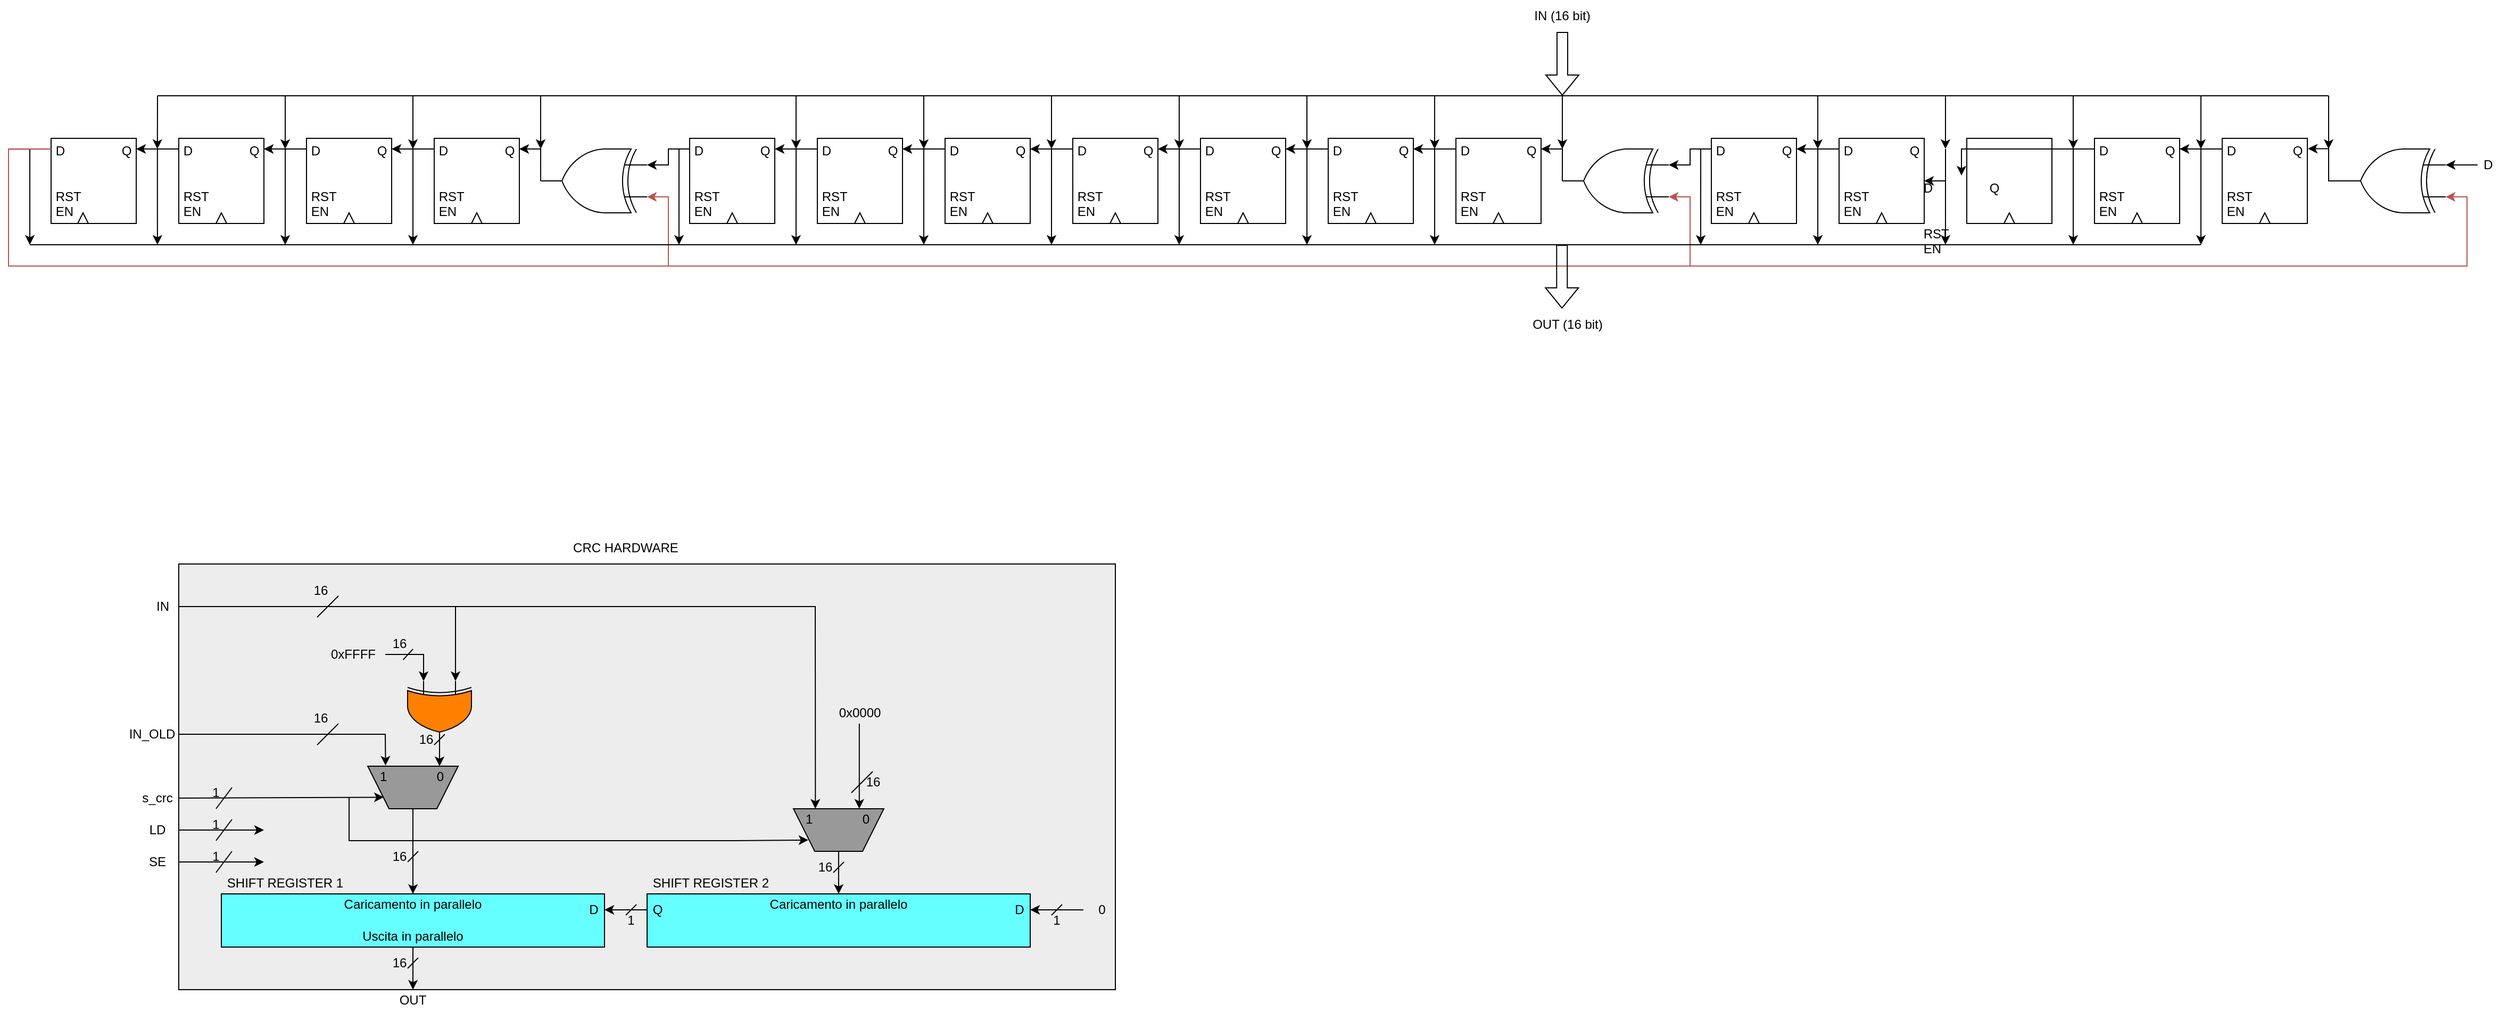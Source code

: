 <mxfile version="22.1.18" type="github">
  <diagram name="Pagina-1" id="3642XeYQPE518fvEVERg">
    <mxGraphModel dx="622" dy="255" grid="1" gridSize="10" guides="1" tooltips="1" connect="1" arrows="1" fold="1" page="1" pageScale="1" pageWidth="827" pageHeight="1169" math="0" shadow="0">
      <root>
        <mxCell id="0" />
        <mxCell id="1" parent="0" />
        <mxCell id="mOUccgXvUwW-KRKirITc-31" value="" style="rounded=0;whiteSpace=wrap;html=1;fillColor=#EDEDED;" parent="1" vertex="1">
          <mxGeometry x="279.96" y="680" width="880.04" height="400" as="geometry" />
        </mxCell>
        <mxCell id="zlbVjFFj2Frfapy9As1l-1" value="" style="rounded=0;whiteSpace=wrap;html=1;" parent="1" vertex="1">
          <mxGeometry x="159.98" y="280" width="80.02" height="80" as="geometry" />
        </mxCell>
        <mxCell id="zlbVjFFj2Frfapy9As1l-2" value="" style="triangle;whiteSpace=wrap;html=1;rotation=-90;" parent="1" vertex="1">
          <mxGeometry x="184.99" y="350" width="10" height="10" as="geometry" />
        </mxCell>
        <mxCell id="zlbVjFFj2Frfapy9As1l-99" style="edgeStyle=orthogonalEdgeStyle;rounded=0;orthogonalLoop=1;jettySize=auto;html=1;" parent="1" edge="1">
          <mxGeometry relative="1" as="geometry">
            <mxPoint x="139.98" y="380" as="targetPoint" />
            <Array as="points">
              <mxPoint x="139.98" y="290" />
              <mxPoint x="139.98" y="380" />
            </Array>
            <mxPoint x="159.98" y="290" as="sourcePoint" />
          </mxGeometry>
        </mxCell>
        <mxCell id="zlbVjFFj2Frfapy9As1l-4" value="" style="rounded=0;whiteSpace=wrap;html=1;" parent="1" vertex="1">
          <mxGeometry x="279.98" y="280" width="80" height="80" as="geometry" />
        </mxCell>
        <mxCell id="zlbVjFFj2Frfapy9As1l-5" value="" style="triangle;whiteSpace=wrap;html=1;rotation=-90;" parent="1" vertex="1">
          <mxGeometry x="314.98" y="350" width="10" height="10" as="geometry" />
        </mxCell>
        <mxCell id="zlbVjFFj2Frfapy9As1l-6" value="D&amp;nbsp; &amp;nbsp; &amp;nbsp; &amp;nbsp; &amp;nbsp; &amp;nbsp; &amp;nbsp; &amp;nbsp; Q&lt;br&gt;&lt;br&gt;&lt;br&gt;&lt;div style=&quot;text-align: justify;&quot;&gt;&lt;span style=&quot;background-color: initial;&quot;&gt;RST&lt;/span&gt;&lt;/div&gt;&lt;div style=&quot;text-align: justify;&quot;&gt;&lt;span style=&quot;background-color: initial;&quot;&gt;EN&lt;/span&gt;&lt;/div&gt;" style="text;html=1;strokeColor=none;fillColor=none;align=center;verticalAlign=middle;whiteSpace=wrap;rounded=0;" parent="1" vertex="1">
          <mxGeometry x="279.98" y="280" width="80" height="80" as="geometry" />
        </mxCell>
        <mxCell id="zlbVjFFj2Frfapy9As1l-7" value="" style="rounded=0;whiteSpace=wrap;html=1;" parent="1" vertex="1">
          <mxGeometry x="399.98" y="280" width="80" height="80" as="geometry" />
        </mxCell>
        <mxCell id="zlbVjFFj2Frfapy9As1l-8" value="" style="triangle;whiteSpace=wrap;html=1;rotation=-90;" parent="1" vertex="1">
          <mxGeometry x="434.98" y="350" width="10" height="10" as="geometry" />
        </mxCell>
        <mxCell id="zlbVjFFj2Frfapy9As1l-57" value="" style="edgeStyle=orthogonalEdgeStyle;rounded=0;orthogonalLoop=1;jettySize=auto;html=1;" parent="1" source="zlbVjFFj2Frfapy9As1l-9" target="zlbVjFFj2Frfapy9As1l-6" edge="1">
          <mxGeometry relative="1" as="geometry">
            <Array as="points">
              <mxPoint x="379.98" y="290" />
              <mxPoint x="379.98" y="290" />
            </Array>
          </mxGeometry>
        </mxCell>
        <mxCell id="zlbVjFFj2Frfapy9As1l-97" style="edgeStyle=orthogonalEdgeStyle;rounded=0;orthogonalLoop=1;jettySize=auto;html=1;" parent="1" source="zlbVjFFj2Frfapy9As1l-9" edge="1">
          <mxGeometry relative="1" as="geometry">
            <mxPoint x="379.98" y="380" as="targetPoint" />
            <Array as="points">
              <mxPoint x="379.98" y="290" />
            </Array>
          </mxGeometry>
        </mxCell>
        <mxCell id="zlbVjFFj2Frfapy9As1l-9" value="D&amp;nbsp; &amp;nbsp; &amp;nbsp; &amp;nbsp; &amp;nbsp; &amp;nbsp; &amp;nbsp; &amp;nbsp; Q&lt;br&gt;&lt;br&gt;&lt;br&gt;&lt;div style=&quot;text-align: justify;&quot;&gt;&lt;span style=&quot;background-color: initial;&quot;&gt;RST&lt;/span&gt;&lt;/div&gt;&lt;div style=&quot;text-align: justify;&quot;&gt;&lt;span style=&quot;background-color: initial;&quot;&gt;EN&lt;/span&gt;&lt;/div&gt;" style="text;html=1;strokeColor=none;fillColor=none;align=center;verticalAlign=middle;whiteSpace=wrap;rounded=0;" parent="1" vertex="1">
          <mxGeometry x="399.98" y="280" width="80" height="80" as="geometry" />
        </mxCell>
        <mxCell id="zlbVjFFj2Frfapy9As1l-10" value="" style="rounded=0;whiteSpace=wrap;html=1;" parent="1" vertex="1">
          <mxGeometry x="519.98" y="280" width="80" height="80" as="geometry" />
        </mxCell>
        <mxCell id="zlbVjFFj2Frfapy9As1l-11" value="" style="triangle;whiteSpace=wrap;html=1;rotation=-90;" parent="1" vertex="1">
          <mxGeometry x="554.98" y="350" width="10" height="10" as="geometry" />
        </mxCell>
        <mxCell id="zlbVjFFj2Frfapy9As1l-58" value="" style="edgeStyle=orthogonalEdgeStyle;rounded=0;orthogonalLoop=1;jettySize=auto;html=1;" parent="1" source="zlbVjFFj2Frfapy9As1l-12" target="zlbVjFFj2Frfapy9As1l-9" edge="1">
          <mxGeometry relative="1" as="geometry">
            <Array as="points">
              <mxPoint x="499.98" y="290" />
              <mxPoint x="499.98" y="290" />
            </Array>
          </mxGeometry>
        </mxCell>
        <mxCell id="zlbVjFFj2Frfapy9As1l-96" style="edgeStyle=orthogonalEdgeStyle;rounded=0;orthogonalLoop=1;jettySize=auto;html=1;" parent="1" source="zlbVjFFj2Frfapy9As1l-12" edge="1">
          <mxGeometry relative="1" as="geometry">
            <mxPoint x="499.98" y="380" as="targetPoint" />
            <Array as="points">
              <mxPoint x="499.98" y="290" />
              <mxPoint x="499.98" y="380" />
            </Array>
          </mxGeometry>
        </mxCell>
        <mxCell id="zlbVjFFj2Frfapy9As1l-12" value="D&amp;nbsp; &amp;nbsp; &amp;nbsp; &amp;nbsp; &amp;nbsp; &amp;nbsp; &amp;nbsp; &amp;nbsp; Q&lt;br&gt;&lt;br&gt;&lt;br&gt;&lt;div style=&quot;text-align: justify;&quot;&gt;&lt;span style=&quot;background-color: initial;&quot;&gt;RST&lt;/span&gt;&lt;/div&gt;&lt;div style=&quot;text-align: justify;&quot;&gt;&lt;span style=&quot;background-color: initial;&quot;&gt;EN&lt;/span&gt;&lt;/div&gt;" style="text;html=1;strokeColor=none;fillColor=none;align=center;verticalAlign=middle;whiteSpace=wrap;rounded=0;" parent="1" vertex="1">
          <mxGeometry x="519.98" y="280" width="80" height="80" as="geometry" />
        </mxCell>
        <mxCell id="zlbVjFFj2Frfapy9As1l-59" value="" style="edgeStyle=orthogonalEdgeStyle;rounded=0;orthogonalLoop=1;jettySize=auto;html=1;exitX=1;exitY=0.5;exitDx=0;exitDy=0;exitPerimeter=0;" parent="1" source="zlbVjFFj2Frfapy9As1l-13" target="zlbVjFFj2Frfapy9As1l-12" edge="1">
          <mxGeometry relative="1" as="geometry">
            <Array as="points">
              <mxPoint x="619.98" y="290" />
            </Array>
          </mxGeometry>
        </mxCell>
        <mxCell id="zlbVjFFj2Frfapy9As1l-13" value="" style="verticalLabelPosition=bottom;shadow=0;dashed=0;align=center;html=1;verticalAlign=top;shape=mxgraph.electrical.logic_gates.logic_gate;operation=xor;rotation=-180;" parent="1" vertex="1">
          <mxGeometry x="619.98" y="290" width="100" height="60" as="geometry" />
        </mxCell>
        <mxCell id="zlbVjFFj2Frfapy9As1l-14" value="" style="rounded=0;whiteSpace=wrap;html=1;" parent="1" vertex="1">
          <mxGeometry x="759.98" y="280" width="80" height="80" as="geometry" />
        </mxCell>
        <mxCell id="zlbVjFFj2Frfapy9As1l-15" value="" style="triangle;whiteSpace=wrap;html=1;rotation=-90;" parent="1" vertex="1">
          <mxGeometry x="794.98" y="350" width="10" height="10" as="geometry" />
        </mxCell>
        <mxCell id="zlbVjFFj2Frfapy9As1l-95" style="edgeStyle=orthogonalEdgeStyle;rounded=0;orthogonalLoop=1;jettySize=auto;html=1;" parent="1" source="zlbVjFFj2Frfapy9As1l-16" edge="1">
          <mxGeometry relative="1" as="geometry">
            <mxPoint x="749.98" y="380" as="targetPoint" />
            <Array as="points">
              <mxPoint x="749.98" y="290" />
            </Array>
          </mxGeometry>
        </mxCell>
        <mxCell id="zlbVjFFj2Frfapy9As1l-16" value="D&amp;nbsp; &amp;nbsp; &amp;nbsp; &amp;nbsp; &amp;nbsp; &amp;nbsp; &amp;nbsp; &amp;nbsp; Q&lt;br&gt;&lt;br&gt;&lt;br&gt;&lt;div style=&quot;text-align: justify;&quot;&gt;&lt;span style=&quot;background-color: initial;&quot;&gt;RST&lt;/span&gt;&lt;/div&gt;&lt;div style=&quot;text-align: justify;&quot;&gt;&lt;span style=&quot;background-color: initial;&quot;&gt;EN&lt;/span&gt;&lt;/div&gt;" style="text;html=1;strokeColor=none;fillColor=none;align=center;verticalAlign=middle;whiteSpace=wrap;rounded=0;" parent="1" vertex="1">
          <mxGeometry x="759.98" y="280" width="80" height="80" as="geometry" />
        </mxCell>
        <mxCell id="zlbVjFFj2Frfapy9As1l-17" value="" style="rounded=0;whiteSpace=wrap;html=1;" parent="1" vertex="1">
          <mxGeometry x="879.98" y="280" width="80" height="80" as="geometry" />
        </mxCell>
        <mxCell id="zlbVjFFj2Frfapy9As1l-18" value="" style="triangle;whiteSpace=wrap;html=1;rotation=-90;" parent="1" vertex="1">
          <mxGeometry x="914.98" y="350" width="10" height="10" as="geometry" />
        </mxCell>
        <mxCell id="zlbVjFFj2Frfapy9As1l-62" value="" style="edgeStyle=orthogonalEdgeStyle;rounded=0;orthogonalLoop=1;jettySize=auto;html=1;" parent="1" source="zlbVjFFj2Frfapy9As1l-19" target="zlbVjFFj2Frfapy9As1l-16" edge="1">
          <mxGeometry relative="1" as="geometry">
            <Array as="points">
              <mxPoint x="859.98" y="290" />
              <mxPoint x="859.98" y="290" />
            </Array>
          </mxGeometry>
        </mxCell>
        <mxCell id="zlbVjFFj2Frfapy9As1l-94" style="edgeStyle=orthogonalEdgeStyle;rounded=0;orthogonalLoop=1;jettySize=auto;html=1;" parent="1" source="zlbVjFFj2Frfapy9As1l-19" edge="1">
          <mxGeometry relative="1" as="geometry">
            <mxPoint x="859.98" y="380" as="targetPoint" />
            <Array as="points">
              <mxPoint x="859.98" y="290" />
            </Array>
          </mxGeometry>
        </mxCell>
        <mxCell id="zlbVjFFj2Frfapy9As1l-19" value="D&amp;nbsp; &amp;nbsp; &amp;nbsp; &amp;nbsp; &amp;nbsp; &amp;nbsp; &amp;nbsp; &amp;nbsp; Q&lt;br&gt;&lt;br&gt;&lt;br&gt;&lt;div style=&quot;text-align: justify;&quot;&gt;&lt;span style=&quot;background-color: initial;&quot;&gt;RST&lt;/span&gt;&lt;/div&gt;&lt;div style=&quot;text-align: justify;&quot;&gt;&lt;span style=&quot;background-color: initial;&quot;&gt;EN&lt;/span&gt;&lt;/div&gt;" style="text;html=1;strokeColor=none;fillColor=none;align=center;verticalAlign=middle;whiteSpace=wrap;rounded=0;" parent="1" vertex="1">
          <mxGeometry x="879.98" y="280" width="80" height="80" as="geometry" />
        </mxCell>
        <mxCell id="zlbVjFFj2Frfapy9As1l-20" value="" style="rounded=0;whiteSpace=wrap;html=1;" parent="1" vertex="1">
          <mxGeometry x="999.98" y="280" width="80" height="80" as="geometry" />
        </mxCell>
        <mxCell id="zlbVjFFj2Frfapy9As1l-21" value="" style="triangle;whiteSpace=wrap;html=1;rotation=-90;" parent="1" vertex="1">
          <mxGeometry x="1034.98" y="350" width="10" height="10" as="geometry" />
        </mxCell>
        <mxCell id="zlbVjFFj2Frfapy9As1l-63" value="" style="edgeStyle=orthogonalEdgeStyle;rounded=0;orthogonalLoop=1;jettySize=auto;html=1;" parent="1" source="zlbVjFFj2Frfapy9As1l-22" target="zlbVjFFj2Frfapy9As1l-19" edge="1">
          <mxGeometry relative="1" as="geometry">
            <Array as="points">
              <mxPoint x="979.98" y="290" />
              <mxPoint x="979.98" y="290" />
            </Array>
          </mxGeometry>
        </mxCell>
        <mxCell id="zlbVjFFj2Frfapy9As1l-93" style="edgeStyle=orthogonalEdgeStyle;rounded=0;orthogonalLoop=1;jettySize=auto;html=1;" parent="1" source="zlbVjFFj2Frfapy9As1l-22" edge="1">
          <mxGeometry relative="1" as="geometry">
            <mxPoint x="979.98" y="380" as="targetPoint" />
            <Array as="points">
              <mxPoint x="979.98" y="290" />
            </Array>
          </mxGeometry>
        </mxCell>
        <mxCell id="zlbVjFFj2Frfapy9As1l-22" value="D&amp;nbsp; &amp;nbsp; &amp;nbsp; &amp;nbsp; &amp;nbsp; &amp;nbsp; &amp;nbsp; &amp;nbsp; Q&lt;br&gt;&lt;br&gt;&lt;br&gt;&lt;div style=&quot;text-align: justify;&quot;&gt;&lt;span style=&quot;background-color: initial;&quot;&gt;RST&lt;/span&gt;&lt;/div&gt;&lt;div style=&quot;text-align: justify;&quot;&gt;&lt;span style=&quot;background-color: initial;&quot;&gt;EN&lt;/span&gt;&lt;/div&gt;" style="text;html=1;strokeColor=none;fillColor=none;align=center;verticalAlign=middle;whiteSpace=wrap;rounded=0;" parent="1" vertex="1">
          <mxGeometry x="999.98" y="280" width="80" height="80" as="geometry" />
        </mxCell>
        <mxCell id="zlbVjFFj2Frfapy9As1l-23" value="" style="rounded=0;whiteSpace=wrap;html=1;" parent="1" vertex="1">
          <mxGeometry x="1119.98" y="280" width="80" height="80" as="geometry" />
        </mxCell>
        <mxCell id="zlbVjFFj2Frfapy9As1l-24" value="" style="triangle;whiteSpace=wrap;html=1;rotation=-90;" parent="1" vertex="1">
          <mxGeometry x="1154.98" y="350" width="10" height="10" as="geometry" />
        </mxCell>
        <mxCell id="zlbVjFFj2Frfapy9As1l-64" value="" style="edgeStyle=orthogonalEdgeStyle;rounded=0;orthogonalLoop=1;jettySize=auto;html=1;" parent="1" source="zlbVjFFj2Frfapy9As1l-25" target="zlbVjFFj2Frfapy9As1l-22" edge="1">
          <mxGeometry relative="1" as="geometry">
            <Array as="points">
              <mxPoint x="1099.98" y="290" />
              <mxPoint x="1099.98" y="290" />
            </Array>
          </mxGeometry>
        </mxCell>
        <mxCell id="zlbVjFFj2Frfapy9As1l-92" style="edgeStyle=orthogonalEdgeStyle;rounded=0;orthogonalLoop=1;jettySize=auto;html=1;" parent="1" source="zlbVjFFj2Frfapy9As1l-25" edge="1">
          <mxGeometry relative="1" as="geometry">
            <mxPoint x="1099.98" y="380" as="targetPoint" />
            <Array as="points">
              <mxPoint x="1099.98" y="290" />
            </Array>
          </mxGeometry>
        </mxCell>
        <mxCell id="zlbVjFFj2Frfapy9As1l-25" value="D&amp;nbsp; &amp;nbsp; &amp;nbsp; &amp;nbsp; &amp;nbsp; &amp;nbsp; &amp;nbsp; &amp;nbsp; Q&lt;br&gt;&lt;br&gt;&lt;br&gt;&lt;div style=&quot;text-align: justify;&quot;&gt;&lt;span style=&quot;background-color: initial;&quot;&gt;RST&lt;/span&gt;&lt;/div&gt;&lt;div style=&quot;text-align: justify;&quot;&gt;&lt;span style=&quot;background-color: initial;&quot;&gt;EN&lt;/span&gt;&lt;/div&gt;" style="text;html=1;strokeColor=none;fillColor=none;align=center;verticalAlign=middle;whiteSpace=wrap;rounded=0;" parent="1" vertex="1">
          <mxGeometry x="1119.98" y="280" width="80" height="80" as="geometry" />
        </mxCell>
        <mxCell id="zlbVjFFj2Frfapy9As1l-26" value="" style="rounded=0;whiteSpace=wrap;html=1;" parent="1" vertex="1">
          <mxGeometry x="1239.98" y="280" width="80" height="80" as="geometry" />
        </mxCell>
        <mxCell id="zlbVjFFj2Frfapy9As1l-27" value="" style="triangle;whiteSpace=wrap;html=1;rotation=-90;" parent="1" vertex="1">
          <mxGeometry x="1274.98" y="350" width="10" height="10" as="geometry" />
        </mxCell>
        <mxCell id="zlbVjFFj2Frfapy9As1l-65" value="" style="edgeStyle=orthogonalEdgeStyle;rounded=0;orthogonalLoop=1;jettySize=auto;html=1;" parent="1" source="zlbVjFFj2Frfapy9As1l-28" target="zlbVjFFj2Frfapy9As1l-25" edge="1">
          <mxGeometry relative="1" as="geometry">
            <Array as="points">
              <mxPoint x="1219.98" y="290" />
              <mxPoint x="1219.98" y="290" />
            </Array>
          </mxGeometry>
        </mxCell>
        <mxCell id="zlbVjFFj2Frfapy9As1l-91" style="edgeStyle=orthogonalEdgeStyle;rounded=0;orthogonalLoop=1;jettySize=auto;html=1;" parent="1" source="zlbVjFFj2Frfapy9As1l-28" edge="1">
          <mxGeometry relative="1" as="geometry">
            <mxPoint x="1219.98" y="380" as="targetPoint" />
            <Array as="points">
              <mxPoint x="1219.98" y="290" />
            </Array>
          </mxGeometry>
        </mxCell>
        <mxCell id="zlbVjFFj2Frfapy9As1l-28" value="D&amp;nbsp; &amp;nbsp; &amp;nbsp; &amp;nbsp; &amp;nbsp; &amp;nbsp; &amp;nbsp; &amp;nbsp; Q&lt;br&gt;&lt;br&gt;&lt;br&gt;&lt;div style=&quot;text-align: justify;&quot;&gt;&lt;span style=&quot;background-color: initial;&quot;&gt;RST&lt;/span&gt;&lt;/div&gt;&lt;div style=&quot;text-align: justify;&quot;&gt;&lt;span style=&quot;background-color: initial;&quot;&gt;EN&lt;/span&gt;&lt;/div&gt;" style="text;html=1;strokeColor=none;fillColor=none;align=center;verticalAlign=middle;whiteSpace=wrap;rounded=0;" parent="1" vertex="1">
          <mxGeometry x="1239.98" y="280" width="80" height="80" as="geometry" />
        </mxCell>
        <mxCell id="zlbVjFFj2Frfapy9As1l-29" value="" style="rounded=0;whiteSpace=wrap;html=1;" parent="1" vertex="1">
          <mxGeometry x="1359.98" y="280" width="80" height="80" as="geometry" />
        </mxCell>
        <mxCell id="zlbVjFFj2Frfapy9As1l-30" value="" style="triangle;whiteSpace=wrap;html=1;rotation=-90;" parent="1" vertex="1">
          <mxGeometry x="1394.98" y="350" width="10" height="10" as="geometry" />
        </mxCell>
        <mxCell id="zlbVjFFj2Frfapy9As1l-66" value="" style="edgeStyle=orthogonalEdgeStyle;rounded=0;orthogonalLoop=1;jettySize=auto;html=1;" parent="1" source="zlbVjFFj2Frfapy9As1l-31" target="zlbVjFFj2Frfapy9As1l-28" edge="1">
          <mxGeometry relative="1" as="geometry">
            <Array as="points">
              <mxPoint x="1339.98" y="290" />
              <mxPoint x="1339.98" y="290" />
            </Array>
          </mxGeometry>
        </mxCell>
        <mxCell id="zlbVjFFj2Frfapy9As1l-90" style="edgeStyle=orthogonalEdgeStyle;rounded=0;orthogonalLoop=1;jettySize=auto;html=1;" parent="1" source="zlbVjFFj2Frfapy9As1l-31" edge="1">
          <mxGeometry relative="1" as="geometry">
            <mxPoint x="1339.98" y="380" as="targetPoint" />
            <Array as="points">
              <mxPoint x="1339.98" y="290" />
              <mxPoint x="1339.98" y="380" />
            </Array>
          </mxGeometry>
        </mxCell>
        <mxCell id="zlbVjFFj2Frfapy9As1l-31" value="D&amp;nbsp; &amp;nbsp; &amp;nbsp; &amp;nbsp; &amp;nbsp; &amp;nbsp; &amp;nbsp; &amp;nbsp; Q&lt;br&gt;&lt;br&gt;&lt;br&gt;&lt;div style=&quot;text-align: justify;&quot;&gt;&lt;span style=&quot;background-color: initial;&quot;&gt;RST&lt;/span&gt;&lt;/div&gt;&lt;div style=&quot;text-align: justify;&quot;&gt;&lt;span style=&quot;background-color: initial;&quot;&gt;EN&lt;/span&gt;&lt;/div&gt;" style="text;html=1;strokeColor=none;fillColor=none;align=center;verticalAlign=middle;whiteSpace=wrap;rounded=0;" parent="1" vertex="1">
          <mxGeometry x="1359.98" y="280" width="80" height="80" as="geometry" />
        </mxCell>
        <mxCell id="zlbVjFFj2Frfapy9As1l-32" value="" style="rounded=0;whiteSpace=wrap;html=1;" parent="1" vertex="1">
          <mxGeometry x="1479.98" y="280" width="80" height="80" as="geometry" />
        </mxCell>
        <mxCell id="zlbVjFFj2Frfapy9As1l-33" value="" style="triangle;whiteSpace=wrap;html=1;rotation=-90;" parent="1" vertex="1">
          <mxGeometry x="1514.98" y="350" width="10" height="10" as="geometry" />
        </mxCell>
        <mxCell id="zlbVjFFj2Frfapy9As1l-68" value="" style="edgeStyle=orthogonalEdgeStyle;rounded=0;orthogonalLoop=1;jettySize=auto;html=1;" parent="1" source="zlbVjFFj2Frfapy9As1l-34" target="zlbVjFFj2Frfapy9As1l-31" edge="1">
          <mxGeometry relative="1" as="geometry">
            <Array as="points">
              <mxPoint x="1459.98" y="290" />
              <mxPoint x="1459.98" y="290" />
            </Array>
          </mxGeometry>
        </mxCell>
        <mxCell id="zlbVjFFj2Frfapy9As1l-89" style="edgeStyle=orthogonalEdgeStyle;rounded=0;orthogonalLoop=1;jettySize=auto;html=1;" parent="1" source="zlbVjFFj2Frfapy9As1l-34" edge="1">
          <mxGeometry relative="1" as="geometry">
            <mxPoint x="1459.98" y="380" as="targetPoint" />
            <Array as="points">
              <mxPoint x="1459.98" y="290" />
              <mxPoint x="1459.98" y="380" />
            </Array>
          </mxGeometry>
        </mxCell>
        <mxCell id="zlbVjFFj2Frfapy9As1l-34" value="D&amp;nbsp; &amp;nbsp; &amp;nbsp; &amp;nbsp; &amp;nbsp; &amp;nbsp; &amp;nbsp; &amp;nbsp; Q&lt;br&gt;&lt;br&gt;&lt;br&gt;&lt;div style=&quot;text-align: justify;&quot;&gt;&lt;span style=&quot;background-color: initial;&quot;&gt;RST&lt;/span&gt;&lt;/div&gt;&lt;div style=&quot;text-align: justify;&quot;&gt;&lt;span style=&quot;background-color: initial;&quot;&gt;EN&lt;/span&gt;&lt;/div&gt;" style="text;html=1;strokeColor=none;fillColor=none;align=center;verticalAlign=middle;whiteSpace=wrap;rounded=0;" parent="1" vertex="1">
          <mxGeometry x="1479.98" y="280" width="80" height="80" as="geometry" />
        </mxCell>
        <mxCell id="zlbVjFFj2Frfapy9As1l-69" value="" style="edgeStyle=orthogonalEdgeStyle;rounded=0;orthogonalLoop=1;jettySize=auto;html=1;exitX=1;exitY=0.5;exitDx=0;exitDy=0;exitPerimeter=0;" parent="1" source="zlbVjFFj2Frfapy9As1l-38" target="zlbVjFFj2Frfapy9As1l-34" edge="1">
          <mxGeometry relative="1" as="geometry">
            <Array as="points">
              <mxPoint x="1579.98" y="290" />
            </Array>
          </mxGeometry>
        </mxCell>
        <mxCell id="zlbVjFFj2Frfapy9As1l-38" value="" style="verticalLabelPosition=bottom;shadow=0;dashed=0;align=center;html=1;verticalAlign=top;shape=mxgraph.electrical.logic_gates.logic_gate;operation=xor;rotation=-180;" parent="1" vertex="1">
          <mxGeometry x="1579.98" y="290" width="100" height="60" as="geometry" />
        </mxCell>
        <mxCell id="zlbVjFFj2Frfapy9As1l-39" value="" style="rounded=0;whiteSpace=wrap;html=1;" parent="1" vertex="1">
          <mxGeometry x="1719.98" y="280" width="80" height="80" as="geometry" />
        </mxCell>
        <mxCell id="zlbVjFFj2Frfapy9As1l-40" value="" style="triangle;whiteSpace=wrap;html=1;rotation=-90;" parent="1" vertex="1">
          <mxGeometry x="1754.98" y="350" width="10" height="10" as="geometry" />
        </mxCell>
        <mxCell id="zlbVjFFj2Frfapy9As1l-70" value="" style="edgeStyle=orthogonalEdgeStyle;rounded=0;orthogonalLoop=1;jettySize=auto;html=1;entryX=0;entryY=0.75;entryDx=0;entryDy=0;entryPerimeter=0;" parent="1" source="zlbVjFFj2Frfapy9As1l-41" target="zlbVjFFj2Frfapy9As1l-38" edge="1">
          <mxGeometry relative="1" as="geometry">
            <Array as="points">
              <mxPoint x="1699.98" y="290" />
              <mxPoint x="1699.98" y="305" />
            </Array>
          </mxGeometry>
        </mxCell>
        <mxCell id="zlbVjFFj2Frfapy9As1l-88" style="edgeStyle=orthogonalEdgeStyle;rounded=0;orthogonalLoop=1;jettySize=auto;html=1;" parent="1" source="zlbVjFFj2Frfapy9As1l-41" edge="1">
          <mxGeometry relative="1" as="geometry">
            <mxPoint x="1709.98" y="380" as="targetPoint" />
            <Array as="points">
              <mxPoint x="1709.98" y="290" />
            </Array>
          </mxGeometry>
        </mxCell>
        <mxCell id="zlbVjFFj2Frfapy9As1l-41" value="D&amp;nbsp; &amp;nbsp; &amp;nbsp; &amp;nbsp; &amp;nbsp; &amp;nbsp; &amp;nbsp; &amp;nbsp; Q&lt;br&gt;&lt;br&gt;&lt;br&gt;&lt;div style=&quot;text-align: justify;&quot;&gt;&lt;span style=&quot;background-color: initial;&quot;&gt;RST&lt;/span&gt;&lt;/div&gt;&lt;div style=&quot;text-align: justify;&quot;&gt;&lt;span style=&quot;background-color: initial;&quot;&gt;EN&lt;/span&gt;&lt;/div&gt;" style="text;html=1;strokeColor=none;fillColor=none;align=center;verticalAlign=middle;whiteSpace=wrap;rounded=0;" parent="1" vertex="1">
          <mxGeometry x="1719.98" y="280" width="80" height="80" as="geometry" />
        </mxCell>
        <mxCell id="zlbVjFFj2Frfapy9As1l-42" value="" style="rounded=0;whiteSpace=wrap;html=1;" parent="1" vertex="1">
          <mxGeometry x="1839.98" y="280" width="80" height="80" as="geometry" />
        </mxCell>
        <mxCell id="zlbVjFFj2Frfapy9As1l-43" value="" style="triangle;whiteSpace=wrap;html=1;rotation=-90;" parent="1" vertex="1">
          <mxGeometry x="1874.98" y="350" width="10" height="10" as="geometry" />
        </mxCell>
        <mxCell id="zlbVjFFj2Frfapy9As1l-71" value="" style="edgeStyle=orthogonalEdgeStyle;rounded=0;orthogonalLoop=1;jettySize=auto;html=1;" parent="1" source="zlbVjFFj2Frfapy9As1l-44" target="zlbVjFFj2Frfapy9As1l-41" edge="1">
          <mxGeometry relative="1" as="geometry">
            <Array as="points">
              <mxPoint x="1819.98" y="290" />
              <mxPoint x="1819.98" y="290" />
            </Array>
          </mxGeometry>
        </mxCell>
        <mxCell id="zlbVjFFj2Frfapy9As1l-87" style="edgeStyle=orthogonalEdgeStyle;rounded=0;orthogonalLoop=1;jettySize=auto;html=1;" parent="1" source="zlbVjFFj2Frfapy9As1l-44" edge="1">
          <mxGeometry relative="1" as="geometry">
            <mxPoint x="1819.98" y="380" as="targetPoint" />
            <Array as="points">
              <mxPoint x="1819.98" y="290" />
              <mxPoint x="1819.98" y="380" />
            </Array>
          </mxGeometry>
        </mxCell>
        <mxCell id="zlbVjFFj2Frfapy9As1l-44" value="D&amp;nbsp; &amp;nbsp; &amp;nbsp; &amp;nbsp; &amp;nbsp; &amp;nbsp; &amp;nbsp; &amp;nbsp; Q&lt;br&gt;&lt;br&gt;&lt;br&gt;&lt;div style=&quot;text-align: justify;&quot;&gt;&lt;span style=&quot;background-color: initial;&quot;&gt;RST&lt;/span&gt;&lt;/div&gt;&lt;div style=&quot;text-align: justify;&quot;&gt;&lt;span style=&quot;background-color: initial;&quot;&gt;EN&lt;/span&gt;&lt;/div&gt;" style="text;html=1;strokeColor=none;fillColor=none;align=center;verticalAlign=middle;whiteSpace=wrap;rounded=0;" parent="1" vertex="1">
          <mxGeometry x="1839.98" y="280" width="80" height="80" as="geometry" />
        </mxCell>
        <mxCell id="zlbVjFFj2Frfapy9As1l-45" value="" style="rounded=0;whiteSpace=wrap;html=1;" parent="1" vertex="1">
          <mxGeometry x="1959.98" y="280" width="80" height="80" as="geometry" />
        </mxCell>
        <mxCell id="zlbVjFFj2Frfapy9As1l-46" value="" style="triangle;whiteSpace=wrap;html=1;rotation=-90;" parent="1" vertex="1">
          <mxGeometry x="1994.98" y="350" width="10" height="10" as="geometry" />
        </mxCell>
        <mxCell id="zlbVjFFj2Frfapy9As1l-72" value="" style="edgeStyle=orthogonalEdgeStyle;rounded=0;orthogonalLoop=1;jettySize=auto;html=1;" parent="1" source="zlbVjFFj2Frfapy9As1l-47" target="zlbVjFFj2Frfapy9As1l-44" edge="1">
          <mxGeometry relative="1" as="geometry">
            <Array as="points">
              <mxPoint x="1939.98" y="290" />
              <mxPoint x="1939.98" y="290" />
            </Array>
          </mxGeometry>
        </mxCell>
        <mxCell id="zlbVjFFj2Frfapy9As1l-86" style="edgeStyle=orthogonalEdgeStyle;rounded=0;orthogonalLoop=1;jettySize=auto;html=1;" parent="1" source="zlbVjFFj2Frfapy9As1l-47" edge="1">
          <mxGeometry relative="1" as="geometry">
            <mxPoint x="1939.98" y="380" as="targetPoint" />
            <Array as="points">
              <mxPoint x="1939.98" y="290" />
              <mxPoint x="1939.98" y="380" />
            </Array>
          </mxGeometry>
        </mxCell>
        <mxCell id="zlbVjFFj2Frfapy9As1l-47" value="D&amp;nbsp; &amp;nbsp; &amp;nbsp; &amp;nbsp; &amp;nbsp; &amp;nbsp; &amp;nbsp; &amp;nbsp; Q&lt;br&gt;&lt;br&gt;&lt;br&gt;&lt;div style=&quot;text-align: justify;&quot;&gt;&lt;span style=&quot;background-color: initial;&quot;&gt;RST&lt;/span&gt;&lt;/div&gt;&lt;div style=&quot;text-align: justify;&quot;&gt;&lt;span style=&quot;background-color: initial;&quot;&gt;EN&lt;/span&gt;&lt;/div&gt;" style="text;html=1;strokeColor=none;fillColor=none;align=center;verticalAlign=middle;whiteSpace=wrap;rounded=0;" parent="1" vertex="1">
          <mxGeometry x="1914.98" y="315" width="80" height="80" as="geometry" />
        </mxCell>
        <mxCell id="zlbVjFFj2Frfapy9As1l-48" value="" style="rounded=0;whiteSpace=wrap;html=1;" parent="1" vertex="1">
          <mxGeometry x="2079.98" y="280" width="80" height="80" as="geometry" />
        </mxCell>
        <mxCell id="zlbVjFFj2Frfapy9As1l-49" value="" style="triangle;whiteSpace=wrap;html=1;rotation=-90;" parent="1" vertex="1">
          <mxGeometry x="2114.98" y="350" width="10" height="10" as="geometry" />
        </mxCell>
        <mxCell id="zlbVjFFj2Frfapy9As1l-73" value="" style="edgeStyle=orthogonalEdgeStyle;rounded=0;orthogonalLoop=1;jettySize=auto;html=1;" parent="1" source="zlbVjFFj2Frfapy9As1l-50" target="zlbVjFFj2Frfapy9As1l-47" edge="1">
          <mxGeometry relative="1" as="geometry">
            <Array as="points">
              <mxPoint x="2059.98" y="290" />
              <mxPoint x="2059.98" y="290" />
            </Array>
          </mxGeometry>
        </mxCell>
        <mxCell id="zlbVjFFj2Frfapy9As1l-85" style="edgeStyle=orthogonalEdgeStyle;rounded=0;orthogonalLoop=1;jettySize=auto;html=1;" parent="1" source="zlbVjFFj2Frfapy9As1l-50" edge="1">
          <mxGeometry relative="1" as="geometry">
            <mxPoint x="2059.98" y="380" as="targetPoint" />
            <Array as="points">
              <mxPoint x="2059.98" y="290" />
              <mxPoint x="2059.98" y="380" />
            </Array>
          </mxGeometry>
        </mxCell>
        <mxCell id="zlbVjFFj2Frfapy9As1l-50" value="D&amp;nbsp; &amp;nbsp; &amp;nbsp; &amp;nbsp; &amp;nbsp; &amp;nbsp; &amp;nbsp; &amp;nbsp; Q&lt;br&gt;&lt;br&gt;&lt;br&gt;&lt;div style=&quot;text-align: justify;&quot;&gt;&lt;span style=&quot;background-color: initial;&quot;&gt;RST&lt;/span&gt;&lt;/div&gt;&lt;div style=&quot;text-align: justify;&quot;&gt;&lt;span style=&quot;background-color: initial;&quot;&gt;EN&lt;/span&gt;&lt;/div&gt;" style="text;html=1;strokeColor=none;fillColor=none;align=center;verticalAlign=middle;whiteSpace=wrap;rounded=0;" parent="1" vertex="1">
          <mxGeometry x="2079.98" y="280" width="80" height="80" as="geometry" />
        </mxCell>
        <mxCell id="zlbVjFFj2Frfapy9As1l-51" value="" style="rounded=0;whiteSpace=wrap;html=1;" parent="1" vertex="1">
          <mxGeometry x="2199.98" y="280" width="80" height="80" as="geometry" />
        </mxCell>
        <mxCell id="zlbVjFFj2Frfapy9As1l-52" value="" style="triangle;whiteSpace=wrap;html=1;rotation=-90;" parent="1" vertex="1">
          <mxGeometry x="2234.98" y="350" width="10" height="10" as="geometry" />
        </mxCell>
        <mxCell id="zlbVjFFj2Frfapy9As1l-74" value="" style="edgeStyle=orthogonalEdgeStyle;rounded=0;orthogonalLoop=1;jettySize=auto;html=1;" parent="1" source="zlbVjFFj2Frfapy9As1l-53" target="zlbVjFFj2Frfapy9As1l-50" edge="1">
          <mxGeometry relative="1" as="geometry">
            <Array as="points">
              <mxPoint x="2179.98" y="290" />
              <mxPoint x="2179.98" y="290" />
            </Array>
          </mxGeometry>
        </mxCell>
        <mxCell id="zlbVjFFj2Frfapy9As1l-84" style="edgeStyle=orthogonalEdgeStyle;rounded=0;orthogonalLoop=1;jettySize=auto;html=1;" parent="1" source="zlbVjFFj2Frfapy9As1l-53" edge="1">
          <mxGeometry relative="1" as="geometry">
            <mxPoint x="2179.98" y="380" as="targetPoint" />
            <Array as="points">
              <mxPoint x="2179.98" y="290" />
              <mxPoint x="2179.98" y="380" />
            </Array>
          </mxGeometry>
        </mxCell>
        <mxCell id="zlbVjFFj2Frfapy9As1l-53" value="D&amp;nbsp; &amp;nbsp; &amp;nbsp; &amp;nbsp; &amp;nbsp; &amp;nbsp; &amp;nbsp; &amp;nbsp; Q&lt;br&gt;&lt;br&gt;&lt;br&gt;&lt;div style=&quot;text-align: justify;&quot;&gt;&lt;span style=&quot;background-color: initial;&quot;&gt;RST&lt;/span&gt;&lt;/div&gt;&lt;div style=&quot;text-align: justify;&quot;&gt;&lt;span style=&quot;background-color: initial;&quot;&gt;EN&lt;/span&gt;&lt;/div&gt;" style="text;html=1;strokeColor=none;fillColor=none;align=center;verticalAlign=middle;whiteSpace=wrap;rounded=0;" parent="1" vertex="1">
          <mxGeometry x="2199.98" y="280" width="80" height="80" as="geometry" />
        </mxCell>
        <mxCell id="zlbVjFFj2Frfapy9As1l-60" style="edgeStyle=orthogonalEdgeStyle;rounded=0;orthogonalLoop=1;jettySize=auto;html=1;entryX=0;entryY=0.75;entryDx=0;entryDy=0;entryPerimeter=0;" parent="1" source="zlbVjFFj2Frfapy9As1l-16" target="zlbVjFFj2Frfapy9As1l-13" edge="1">
          <mxGeometry relative="1" as="geometry">
            <Array as="points">
              <mxPoint x="739.98" y="290" />
              <mxPoint x="739.98" y="305" />
            </Array>
          </mxGeometry>
        </mxCell>
        <mxCell id="zlbVjFFj2Frfapy9As1l-75" style="edgeStyle=orthogonalEdgeStyle;rounded=0;orthogonalLoop=1;jettySize=auto;html=1;entryX=0;entryY=0.25;entryDx=0;entryDy=0;entryPerimeter=0;exitX=0.001;exitY=0.127;exitDx=0;exitDy=0;exitPerimeter=0;fillColor=#f8cecc;strokeColor=#b85450;" parent="1" target="zlbVjFFj2Frfapy9As1l-38" edge="1">
          <mxGeometry relative="1" as="geometry">
            <mxPoint x="160.06" y="290.16" as="sourcePoint" />
            <mxPoint x="1415.66" y="398.32" as="targetPoint" />
            <Array as="points">
              <mxPoint x="119.98" y="290" />
              <mxPoint x="119.98" y="400" />
              <mxPoint x="1699.98" y="400" />
              <mxPoint x="1699.98" y="335" />
            </Array>
          </mxGeometry>
        </mxCell>
        <mxCell id="zlbVjFFj2Frfapy9As1l-76" style="edgeStyle=orthogonalEdgeStyle;rounded=0;orthogonalLoop=1;jettySize=auto;html=1;entryX=0;entryY=0.25;entryDx=0;entryDy=0;entryPerimeter=0;fillColor=#f8cecc;strokeColor=#b85450;" parent="1" target="zlbVjFFj2Frfapy9As1l-13" edge="1">
          <mxGeometry relative="1" as="geometry">
            <Array as="points">
              <mxPoint x="119.98" y="290" />
              <mxPoint x="119.98" y="400" />
              <mxPoint x="739.98" y="400" />
              <mxPoint x="739.98" y="335" />
            </Array>
            <mxPoint x="159.98" y="290" as="sourcePoint" />
          </mxGeometry>
        </mxCell>
        <mxCell id="zlbVjFFj2Frfapy9As1l-77" style="edgeStyle=orthogonalEdgeStyle;rounded=0;orthogonalLoop=1;jettySize=auto;html=1;entryX=0;entryY=0.25;entryDx=0;entryDy=0;entryPerimeter=0;fillColor=#f8cecc;strokeColor=#b85450;" parent="1" target="0ETHYKXNWZbssblQdr2s-16" edge="1">
          <mxGeometry relative="1" as="geometry">
            <mxPoint x="2289.98" y="290" as="targetPoint" />
            <Array as="points">
              <mxPoint x="120" y="290" />
              <mxPoint x="120" y="400" />
              <mxPoint x="2430" y="400" />
              <mxPoint x="2430" y="335" />
            </Array>
            <mxPoint x="159.98" y="290" as="sourcePoint" />
          </mxGeometry>
        </mxCell>
        <mxCell id="zlbVjFFj2Frfapy9As1l-101" value="" style="endArrow=classic;html=1;rounded=0;" parent="1" edge="1">
          <mxGeometry width="50" height="50" relative="1" as="geometry">
            <mxPoint x="379.98" y="240" as="sourcePoint" />
            <mxPoint x="379.98" y="290" as="targetPoint" />
          </mxGeometry>
        </mxCell>
        <mxCell id="zlbVjFFj2Frfapy9As1l-102" value="" style="endArrow=classic;html=1;rounded=0;" parent="1" edge="1">
          <mxGeometry width="50" height="50" relative="1" as="geometry">
            <mxPoint x="499.98" y="240" as="sourcePoint" />
            <mxPoint x="499.98" y="290" as="targetPoint" />
          </mxGeometry>
        </mxCell>
        <mxCell id="zlbVjFFj2Frfapy9As1l-103" value="" style="endArrow=classic;html=1;rounded=0;" parent="1" edge="1">
          <mxGeometry width="50" height="50" relative="1" as="geometry">
            <mxPoint x="859.98" y="240" as="sourcePoint" />
            <mxPoint x="859.98" y="290" as="targetPoint" />
          </mxGeometry>
        </mxCell>
        <mxCell id="zlbVjFFj2Frfapy9As1l-104" value="" style="endArrow=classic;html=1;rounded=0;" parent="1" edge="1">
          <mxGeometry width="50" height="50" relative="1" as="geometry">
            <mxPoint x="979.98" y="240" as="sourcePoint" />
            <mxPoint x="979.98" y="290" as="targetPoint" />
          </mxGeometry>
        </mxCell>
        <mxCell id="zlbVjFFj2Frfapy9As1l-105" value="" style="endArrow=classic;html=1;rounded=0;" parent="1" edge="1">
          <mxGeometry width="50" height="50" relative="1" as="geometry">
            <mxPoint x="1099.98" y="240" as="sourcePoint" />
            <mxPoint x="1099.98" y="290" as="targetPoint" />
          </mxGeometry>
        </mxCell>
        <mxCell id="zlbVjFFj2Frfapy9As1l-106" value="" style="endArrow=classic;html=1;rounded=0;" parent="1" edge="1">
          <mxGeometry width="50" height="50" relative="1" as="geometry">
            <mxPoint x="619.98" y="240" as="sourcePoint" />
            <mxPoint x="619.98" y="290" as="targetPoint" />
          </mxGeometry>
        </mxCell>
        <mxCell id="zlbVjFFj2Frfapy9As1l-107" value="" style="endArrow=classic;html=1;rounded=0;" parent="1" edge="1">
          <mxGeometry width="50" height="50" relative="1" as="geometry">
            <mxPoint x="1219.98" y="240" as="sourcePoint" />
            <mxPoint x="1219.98" y="290" as="targetPoint" />
          </mxGeometry>
        </mxCell>
        <mxCell id="zlbVjFFj2Frfapy9As1l-108" value="" style="endArrow=classic;html=1;rounded=0;" parent="1" edge="1">
          <mxGeometry width="50" height="50" relative="1" as="geometry">
            <mxPoint x="1339.98" y="240" as="sourcePoint" />
            <mxPoint x="1339.98" y="290" as="targetPoint" />
          </mxGeometry>
        </mxCell>
        <mxCell id="zlbVjFFj2Frfapy9As1l-109" value="" style="endArrow=classic;html=1;rounded=0;" parent="1" edge="1">
          <mxGeometry width="50" height="50" relative="1" as="geometry">
            <mxPoint x="1459.98" y="240" as="sourcePoint" />
            <mxPoint x="1459.98" y="290" as="targetPoint" />
          </mxGeometry>
        </mxCell>
        <mxCell id="zlbVjFFj2Frfapy9As1l-110" value="" style="endArrow=classic;html=1;rounded=0;" parent="1" edge="1">
          <mxGeometry width="50" height="50" relative="1" as="geometry">
            <mxPoint x="2059.98" y="240" as="sourcePoint" />
            <mxPoint x="2059.98" y="290" as="targetPoint" />
          </mxGeometry>
        </mxCell>
        <mxCell id="zlbVjFFj2Frfapy9As1l-111" value="" style="endArrow=classic;html=1;rounded=0;" parent="1" edge="1">
          <mxGeometry width="50" height="50" relative="1" as="geometry">
            <mxPoint x="2179.98" y="240" as="sourcePoint" />
            <mxPoint x="2179.98" y="290" as="targetPoint" />
          </mxGeometry>
        </mxCell>
        <mxCell id="zlbVjFFj2Frfapy9As1l-112" value="" style="endArrow=classic;html=1;rounded=0;" parent="1" edge="1">
          <mxGeometry width="50" height="50" relative="1" as="geometry">
            <mxPoint x="2299.98" y="240" as="sourcePoint" />
            <mxPoint x="2299.98" y="290" as="targetPoint" />
          </mxGeometry>
        </mxCell>
        <mxCell id="zlbVjFFj2Frfapy9As1l-113" value="" style="endArrow=classic;html=1;rounded=0;" parent="1" edge="1">
          <mxGeometry width="50" height="50" relative="1" as="geometry">
            <mxPoint x="1579.98" y="240" as="sourcePoint" />
            <mxPoint x="1579.98" y="290" as="targetPoint" />
          </mxGeometry>
        </mxCell>
        <mxCell id="zlbVjFFj2Frfapy9As1l-114" value="" style="endArrow=classic;html=1;rounded=0;" parent="1" edge="1">
          <mxGeometry width="50" height="50" relative="1" as="geometry">
            <mxPoint x="1819.98" y="240" as="sourcePoint" />
            <mxPoint x="1819.98" y="290" as="targetPoint" />
          </mxGeometry>
        </mxCell>
        <mxCell id="zlbVjFFj2Frfapy9As1l-115" value="" style="endArrow=classic;html=1;rounded=0;" parent="1" edge="1">
          <mxGeometry width="50" height="50" relative="1" as="geometry">
            <mxPoint x="1939.98" y="240" as="sourcePoint" />
            <mxPoint x="1939.98" y="290" as="targetPoint" />
          </mxGeometry>
        </mxCell>
        <mxCell id="zlbVjFFj2Frfapy9As1l-116" value="" style="endArrow=none;html=1;rounded=0;" parent="1" edge="1">
          <mxGeometry width="50" height="50" relative="1" as="geometry">
            <mxPoint x="260" y="240" as="sourcePoint" />
            <mxPoint x="2299.98" y="240" as="targetPoint" />
          </mxGeometry>
        </mxCell>
        <mxCell id="zlbVjFFj2Frfapy9As1l-117" value="" style="endArrow=none;html=1;rounded=0;" parent="1" edge="1">
          <mxGeometry width="50" height="50" relative="1" as="geometry">
            <mxPoint x="139.98" y="380" as="sourcePoint" />
            <mxPoint x="2179.98" y="380" as="targetPoint" />
          </mxGeometry>
        </mxCell>
        <mxCell id="zlbVjFFj2Frfapy9As1l-119" value="" style="shape=flexArrow;endArrow=classic;html=1;rounded=0;" parent="1" edge="1">
          <mxGeometry width="50" height="50" relative="1" as="geometry">
            <mxPoint x="1579.98" y="180" as="sourcePoint" />
            <mxPoint x="1579.98" y="240" as="targetPoint" />
          </mxGeometry>
        </mxCell>
        <mxCell id="zlbVjFFj2Frfapy9As1l-121" value="OUT (16 bit)" style="text;html=1;strokeColor=none;fillColor=none;align=center;verticalAlign=middle;whiteSpace=wrap;rounded=0;" parent="1" vertex="1">
          <mxGeometry x="1550" y="440" width="70" height="30" as="geometry" />
        </mxCell>
        <mxCell id="zlbVjFFj2Frfapy9As1l-122" value="" style="shape=flexArrow;endArrow=classic;html=1;rounded=0;" parent="1" edge="1">
          <mxGeometry width="50" height="50" relative="1" as="geometry">
            <mxPoint x="1579.63" y="380" as="sourcePoint" />
            <mxPoint x="1579.63" y="440" as="targetPoint" />
          </mxGeometry>
        </mxCell>
        <mxCell id="mOUccgXvUwW-KRKirITc-6" value="" style="rounded=0;whiteSpace=wrap;html=1;fillColor=#66FFFF;" parent="1" vertex="1">
          <mxGeometry x="320" y="990" width="360" height="50" as="geometry" />
        </mxCell>
        <mxCell id="mOUccgXvUwW-KRKirITc-7" value="" style="rounded=0;whiteSpace=wrap;html=1;fillColor=#66FFFF;" parent="1" vertex="1">
          <mxGeometry x="720" y="990" width="360" height="50" as="geometry" />
        </mxCell>
        <mxCell id="mOUccgXvUwW-KRKirITc-8" value="D&lt;br&gt;" style="text;html=1;strokeColor=none;fillColor=none;align=center;verticalAlign=middle;whiteSpace=wrap;rounded=0;" parent="1" vertex="1">
          <mxGeometry x="660" y="990" width="20" height="30" as="geometry" />
        </mxCell>
        <mxCell id="mOUccgXvUwW-KRKirITc-10" value="Caricamento in parallelo" style="text;html=1;strokeColor=none;fillColor=none;align=center;verticalAlign=middle;whiteSpace=wrap;rounded=0;" parent="1" vertex="1">
          <mxGeometry x="320" y="990" width="360" height="20" as="geometry" />
        </mxCell>
        <mxCell id="mOUccgXvUwW-KRKirITc-11" value="Uscita in parallelo" style="text;html=1;strokeColor=none;fillColor=none;align=center;verticalAlign=middle;whiteSpace=wrap;rounded=0;" parent="1" vertex="1">
          <mxGeometry x="320" y="1020" width="360" height="20" as="geometry" />
        </mxCell>
        <mxCell id="mOUccgXvUwW-KRKirITc-15" style="edgeStyle=orthogonalEdgeStyle;rounded=0;orthogonalLoop=1;jettySize=auto;html=1;entryX=1;entryY=0.75;entryDx=0;entryDy=0;" parent="1" source="mOUccgXvUwW-KRKirITc-12" target="mOUccgXvUwW-KRKirITc-10" edge="1">
          <mxGeometry relative="1" as="geometry" />
        </mxCell>
        <mxCell id="mOUccgXvUwW-KRKirITc-12" value="Q" style="text;html=1;strokeColor=none;fillColor=none;align=center;verticalAlign=middle;whiteSpace=wrap;rounded=0;" parent="1" vertex="1">
          <mxGeometry x="720" y="990" width="20" height="30" as="geometry" />
        </mxCell>
        <mxCell id="mOUccgXvUwW-KRKirITc-13" value="D&lt;br&gt;" style="text;html=1;strokeColor=none;fillColor=none;align=center;verticalAlign=middle;whiteSpace=wrap;rounded=0;" parent="1" vertex="1">
          <mxGeometry x="1059.98" y="990" width="20" height="30" as="geometry" />
        </mxCell>
        <mxCell id="mOUccgXvUwW-KRKirITc-14" value="Caricamento in parallelo" style="text;html=1;strokeColor=none;fillColor=none;align=center;verticalAlign=middle;whiteSpace=wrap;rounded=0;" parent="1" vertex="1">
          <mxGeometry x="720" y="990" width="360" height="20" as="geometry" />
        </mxCell>
        <mxCell id="mOUccgXvUwW-KRKirITc-16" value="" style="endArrow=none;html=1;rounded=0;" parent="1" edge="1">
          <mxGeometry width="50" height="50" relative="1" as="geometry">
            <mxPoint x="700" y="1010" as="sourcePoint" />
            <mxPoint x="710" y="1000" as="targetPoint" />
          </mxGeometry>
        </mxCell>
        <mxCell id="mOUccgXvUwW-KRKirITc-17" value="1" style="text;html=1;strokeColor=none;fillColor=none;align=center;verticalAlign=middle;whiteSpace=wrap;rounded=0;" parent="1" vertex="1">
          <mxGeometry x="700" y="1010" width="10" height="10" as="geometry" />
        </mxCell>
        <mxCell id="mOUccgXvUwW-KRKirITc-19" style="edgeStyle=orthogonalEdgeStyle;rounded=0;orthogonalLoop=1;jettySize=auto;html=1;entryX=1;entryY=0.75;entryDx=0;entryDy=0;" parent="1" source="mOUccgXvUwW-KRKirITc-18" target="mOUccgXvUwW-KRKirITc-14" edge="1">
          <mxGeometry relative="1" as="geometry" />
        </mxCell>
        <mxCell id="mOUccgXvUwW-KRKirITc-18" value="0" style="text;html=1;strokeColor=none;fillColor=none;align=center;verticalAlign=middle;whiteSpace=wrap;rounded=0;" parent="1" vertex="1">
          <mxGeometry x="1129.96" y="990" width="35.02" height="30" as="geometry" />
        </mxCell>
        <mxCell id="mOUccgXvUwW-KRKirITc-20" value="" style="endArrow=none;html=1;rounded=0;" parent="1" edge="1">
          <mxGeometry width="50" height="50" relative="1" as="geometry">
            <mxPoint x="1100" y="1010" as="sourcePoint" />
            <mxPoint x="1110" y="1000" as="targetPoint" />
          </mxGeometry>
        </mxCell>
        <mxCell id="mOUccgXvUwW-KRKirITc-21" value="1" style="text;html=1;strokeColor=none;fillColor=none;align=center;verticalAlign=middle;whiteSpace=wrap;rounded=0;" parent="1" vertex="1">
          <mxGeometry x="1100" y="1010" width="10" height="10" as="geometry" />
        </mxCell>
        <mxCell id="mOUccgXvUwW-KRKirITc-26" style="edgeStyle=orthogonalEdgeStyle;rounded=0;orthogonalLoop=1;jettySize=auto;html=1;entryX=0.5;entryY=0;entryDx=0;entryDy=0;" parent="1" source="mOUccgXvUwW-KRKirITc-22" target="mOUccgXvUwW-KRKirITc-10" edge="1">
          <mxGeometry relative="1" as="geometry" />
        </mxCell>
        <mxCell id="mOUccgXvUwW-KRKirITc-22" value="" style="shape=trapezoid;perimeter=trapezoidPerimeter;whiteSpace=wrap;html=1;fixedSize=1;rotation=-180;fillColor=#999999;" parent="1" vertex="1">
          <mxGeometry x="457.53" y="870" width="84.94" height="40" as="geometry" />
        </mxCell>
        <mxCell id="mOUccgXvUwW-KRKirITc-23" value="1&lt;span style=&quot;white-space: pre;&quot;&gt;&#x9;&lt;span style=&quot;white-space: pre;&quot;&gt;&#x9;&lt;/span&gt;&lt;/span&gt;0" style="text;html=1;strokeColor=none;fillColor=none;align=center;verticalAlign=middle;whiteSpace=wrap;rounded=0;" parent="1" vertex="1">
          <mxGeometry x="457.53" y="870" width="82.47" height="20" as="geometry" />
        </mxCell>
        <mxCell id="mOUccgXvUwW-KRKirITc-27" style="edgeStyle=orthogonalEdgeStyle;rounded=0;orthogonalLoop=1;jettySize=auto;html=1;entryX=0.5;entryY=0;entryDx=0;entryDy=0;" parent="1" source="mOUccgXvUwW-KRKirITc-24" target="mOUccgXvUwW-KRKirITc-14" edge="1">
          <mxGeometry relative="1" as="geometry" />
        </mxCell>
        <mxCell id="mOUccgXvUwW-KRKirITc-24" value="" style="shape=trapezoid;perimeter=trapezoidPerimeter;whiteSpace=wrap;html=1;fixedSize=1;rotation=-180;fillColor=#999999;" parent="1" vertex="1">
          <mxGeometry x="857.53" y="910" width="84.94" height="40" as="geometry" />
        </mxCell>
        <mxCell id="mOUccgXvUwW-KRKirITc-25" value="1&lt;span style=&quot;white-space: pre;&quot;&gt;&#x9;&lt;span style=&quot;white-space: pre;&quot;&gt;&#x9;&lt;/span&gt;&lt;/span&gt;0" style="text;html=1;strokeColor=none;fillColor=none;align=center;verticalAlign=middle;whiteSpace=wrap;rounded=0;" parent="1" vertex="1">
          <mxGeometry x="857.53" y="910" width="82.47" height="20" as="geometry" />
        </mxCell>
        <mxCell id="mOUccgXvUwW-KRKirITc-30" style="edgeStyle=orthogonalEdgeStyle;rounded=0;orthogonalLoop=1;jettySize=auto;html=1;entryX=0.826;entryY=0.012;entryDx=0;entryDy=0;entryPerimeter=0;" parent="1" source="mOUccgXvUwW-KRKirITc-29" target="mOUccgXvUwW-KRKirITc-23" edge="1">
          <mxGeometry relative="1" as="geometry" />
        </mxCell>
        <mxCell id="mOUccgXvUwW-KRKirITc-32" style="edgeStyle=orthogonalEdgeStyle;rounded=0;orthogonalLoop=1;jettySize=auto;html=1;" parent="1" edge="1">
          <mxGeometry relative="1" as="geometry">
            <mxPoint x="500" y="1040" as="sourcePoint" />
            <mxPoint x="500" y="1080" as="targetPoint" />
            <Array as="points">
              <mxPoint x="500" y="1060" />
              <mxPoint x="500" y="1060" />
            </Array>
          </mxGeometry>
        </mxCell>
        <mxCell id="mOUccgXvUwW-KRKirITc-33" value="0xFFFF" style="text;html=1;strokeColor=none;fillColor=none;align=center;verticalAlign=middle;whiteSpace=wrap;rounded=0;" parent="1" vertex="1">
          <mxGeometry x="414" y="750" width="60" height="30" as="geometry" />
        </mxCell>
        <mxCell id="mOUccgXvUwW-KRKirITc-34" style="edgeStyle=orthogonalEdgeStyle;rounded=0;orthogonalLoop=1;jettySize=auto;html=1;entryX=0;entryY=0.75;entryDx=0;entryDy=0;entryPerimeter=0;" parent="1" source="mOUccgXvUwW-KRKirITc-33" target="mOUccgXvUwW-KRKirITc-29" edge="1">
          <mxGeometry relative="1" as="geometry" />
        </mxCell>
        <mxCell id="mOUccgXvUwW-KRKirITc-35" value="" style="endArrow=classic;html=1;rounded=0;entryX=0;entryY=0.25;entryDx=0;entryDy=0;entryPerimeter=0;" parent="1" target="mOUccgXvUwW-KRKirITc-29" edge="1">
          <mxGeometry width="50" height="50" relative="1" as="geometry">
            <mxPoint x="280" y="720" as="sourcePoint" />
            <mxPoint x="660" y="790" as="targetPoint" />
            <Array as="points">
              <mxPoint x="540" y="720" />
            </Array>
          </mxGeometry>
        </mxCell>
        <mxCell id="mOUccgXvUwW-KRKirITc-36" value="" style="endArrow=classic;html=1;rounded=0;entryX=0.25;entryY=0;entryDx=0;entryDy=0;" parent="1" target="mOUccgXvUwW-KRKirITc-25" edge="1">
          <mxGeometry width="50" height="50" relative="1" as="geometry">
            <mxPoint x="540" y="720" as="sourcePoint" />
            <mxPoint x="590" y="670" as="targetPoint" />
            <Array as="points">
              <mxPoint x="878" y="720" />
            </Array>
          </mxGeometry>
        </mxCell>
        <mxCell id="mOUccgXvUwW-KRKirITc-37" value="0x0000" style="text;html=1;strokeColor=none;fillColor=none;align=center;verticalAlign=middle;whiteSpace=wrap;rounded=0;" parent="1" vertex="1">
          <mxGeometry x="889.98" y="810" width="60" height="20" as="geometry" />
        </mxCell>
        <mxCell id="mOUccgXvUwW-KRKirITc-38" style="edgeStyle=orthogonalEdgeStyle;rounded=0;orthogonalLoop=1;jettySize=auto;html=1;entryX=0.75;entryY=0;entryDx=0;entryDy=0;" parent="1" source="mOUccgXvUwW-KRKirITc-37" target="mOUccgXvUwW-KRKirITc-25" edge="1">
          <mxGeometry relative="1" as="geometry">
            <Array as="points">
              <mxPoint x="920" y="870" />
            </Array>
          </mxGeometry>
        </mxCell>
        <mxCell id="mOUccgXvUwW-KRKirITc-39" value="" style="endArrow=classic;html=1;rounded=0;entryX=0.203;entryY=-0.029;entryDx=0;entryDy=0;entryPerimeter=0;" parent="1" target="mOUccgXvUwW-KRKirITc-23" edge="1">
          <mxGeometry width="50" height="50" relative="1" as="geometry">
            <mxPoint x="280" y="840" as="sourcePoint" />
            <mxPoint x="330" y="790" as="targetPoint" />
            <Array as="points">
              <mxPoint x="474" y="840" />
            </Array>
          </mxGeometry>
        </mxCell>
        <mxCell id="mOUccgXvUwW-KRKirITc-40" value="" style="endArrow=classic;html=1;rounded=0;entryX=0.823;entryY=0.271;entryDx=0;entryDy=0;entryPerimeter=0;" parent="1" target="mOUccgXvUwW-KRKirITc-22" edge="1">
          <mxGeometry width="50" height="50" relative="1" as="geometry">
            <mxPoint x="279.98" y="900" as="sourcePoint" />
            <mxPoint x="329.98" y="850" as="targetPoint" />
          </mxGeometry>
        </mxCell>
        <mxCell id="mOUccgXvUwW-KRKirITc-41" value="" style="endArrow=classic;html=1;rounded=0;entryX=0.836;entryY=0.265;entryDx=0;entryDy=0;entryPerimeter=0;" parent="1" target="mOUccgXvUwW-KRKirITc-24" edge="1">
          <mxGeometry width="50" height="50" relative="1" as="geometry">
            <mxPoint x="440" y="899" as="sourcePoint" />
            <mxPoint x="880" y="900" as="targetPoint" />
            <Array as="points">
              <mxPoint x="440" y="940" />
              <mxPoint x="800" y="940" />
            </Array>
          </mxGeometry>
        </mxCell>
        <mxCell id="mOUccgXvUwW-KRKirITc-42" value="" style="endArrow=none;html=1;rounded=0;" parent="1" edge="1">
          <mxGeometry width="50" height="50" relative="1" as="geometry">
            <mxPoint x="495" y="960" as="sourcePoint" />
            <mxPoint x="505" y="950" as="targetPoint" />
          </mxGeometry>
        </mxCell>
        <mxCell id="mOUccgXvUwW-KRKirITc-43" value="16" style="text;html=1;strokeColor=none;fillColor=none;align=center;verticalAlign=middle;whiteSpace=wrap;rounded=0;" parent="1" vertex="1">
          <mxGeometry x="479.98" y="950" width="15" height="10" as="geometry" />
        </mxCell>
        <mxCell id="mOUccgXvUwW-KRKirITc-44" value="" style="endArrow=none;html=1;rounded=0;" parent="1" edge="1">
          <mxGeometry width="50" height="50" relative="1" as="geometry">
            <mxPoint x="895" y="970" as="sourcePoint" />
            <mxPoint x="905" y="960" as="targetPoint" />
          </mxGeometry>
        </mxCell>
        <mxCell id="mOUccgXvUwW-KRKirITc-45" value="16" style="text;html=1;strokeColor=none;fillColor=none;align=center;verticalAlign=middle;whiteSpace=wrap;rounded=0;" parent="1" vertex="1">
          <mxGeometry x="879.98" y="960" width="15" height="10" as="geometry" />
        </mxCell>
        <mxCell id="mOUccgXvUwW-KRKirITc-46" value="" style="endArrow=none;html=1;rounded=0;" parent="1" edge="1">
          <mxGeometry width="50" height="50" relative="1" as="geometry">
            <mxPoint x="519.98" y="850" as="sourcePoint" />
            <mxPoint x="529.98" y="840" as="targetPoint" />
          </mxGeometry>
        </mxCell>
        <mxCell id="mOUccgXvUwW-KRKirITc-47" value="16" style="text;html=1;strokeColor=none;fillColor=none;align=center;verticalAlign=middle;whiteSpace=wrap;rounded=0;" parent="1" vertex="1">
          <mxGeometry x="504.98" y="840" width="15" height="10" as="geometry" />
        </mxCell>
        <mxCell id="mOUccgXvUwW-KRKirITc-48" value="" style="endArrow=none;html=1;rounded=0;" parent="1" edge="1">
          <mxGeometry width="50" height="50" relative="1" as="geometry">
            <mxPoint x="410" y="850" as="sourcePoint" />
            <mxPoint x="430" y="830" as="targetPoint" />
            <Array as="points">
              <mxPoint x="410" y="850" />
            </Array>
          </mxGeometry>
        </mxCell>
        <mxCell id="mOUccgXvUwW-KRKirITc-49" value="16" style="text;html=1;strokeColor=none;fillColor=none;align=center;verticalAlign=middle;whiteSpace=wrap;rounded=0;" parent="1" vertex="1">
          <mxGeometry x="406" y="820" width="15" height="10" as="geometry" />
        </mxCell>
        <mxCell id="mOUccgXvUwW-KRKirITc-50" value="" style="endArrow=none;html=1;rounded=0;" parent="1" edge="1">
          <mxGeometry width="50" height="50" relative="1" as="geometry">
            <mxPoint x="410" y="730" as="sourcePoint" />
            <mxPoint x="430" y="710" as="targetPoint" />
            <Array as="points">
              <mxPoint x="410" y="730" />
            </Array>
          </mxGeometry>
        </mxCell>
        <mxCell id="mOUccgXvUwW-KRKirITc-51" value="16" style="text;html=1;strokeColor=none;fillColor=none;align=center;verticalAlign=middle;whiteSpace=wrap;rounded=0;" parent="1" vertex="1">
          <mxGeometry x="406" y="700" width="15" height="10" as="geometry" />
        </mxCell>
        <mxCell id="mOUccgXvUwW-KRKirITc-52" value="" style="endArrow=none;html=1;rounded=0;" parent="1" edge="1">
          <mxGeometry width="50" height="50" relative="1" as="geometry">
            <mxPoint x="490.76" y="770" as="sourcePoint" />
            <mxPoint x="500" y="760" as="targetPoint" />
            <Array as="points">
              <mxPoint x="490.76" y="770" />
            </Array>
          </mxGeometry>
        </mxCell>
        <mxCell id="mOUccgXvUwW-KRKirITc-53" value="16" style="text;html=1;strokeColor=none;fillColor=none;align=center;verticalAlign=middle;whiteSpace=wrap;rounded=0;" parent="1" vertex="1">
          <mxGeometry x="479.98" y="750" width="15" height="10" as="geometry" />
        </mxCell>
        <mxCell id="mOUccgXvUwW-KRKirITc-54" value="" style="endArrow=none;html=1;rounded=0;" parent="1" edge="1">
          <mxGeometry width="50" height="50" relative="1" as="geometry">
            <mxPoint x="911.98" y="895" as="sourcePoint" />
            <mxPoint x="931.98" y="875" as="targetPoint" />
            <Array as="points">
              <mxPoint x="911.98" y="895" />
            </Array>
          </mxGeometry>
        </mxCell>
        <mxCell id="mOUccgXvUwW-KRKirITc-55" value="16" style="text;html=1;strokeColor=none;fillColor=none;align=center;verticalAlign=middle;whiteSpace=wrap;rounded=0;" parent="1" vertex="1">
          <mxGeometry x="925" y="880" width="15" height="10" as="geometry" />
        </mxCell>
        <mxCell id="mOUccgXvUwW-KRKirITc-56" value="" style="endArrow=none;html=1;rounded=0;" parent="1" edge="1">
          <mxGeometry width="50" height="50" relative="1" as="geometry">
            <mxPoint x="314.98" y="910" as="sourcePoint" />
            <mxPoint x="330" y="890" as="targetPoint" />
          </mxGeometry>
        </mxCell>
        <mxCell id="mOUccgXvUwW-KRKirITc-57" value="1" style="text;html=1;strokeColor=none;fillColor=none;align=center;verticalAlign=middle;whiteSpace=wrap;rounded=0;" parent="1" vertex="1">
          <mxGeometry x="310" y="890" width="10" height="10" as="geometry" />
        </mxCell>
        <mxCell id="mOUccgXvUwW-KRKirITc-58" value="" style="endArrow=none;html=1;rounded=0;" parent="1" edge="1">
          <mxGeometry width="50" height="50" relative="1" as="geometry">
            <mxPoint x="495" y="1060" as="sourcePoint" />
            <mxPoint x="505" y="1050" as="targetPoint" />
          </mxGeometry>
        </mxCell>
        <mxCell id="mOUccgXvUwW-KRKirITc-59" value="16" style="text;html=1;strokeColor=none;fillColor=none;align=center;verticalAlign=middle;whiteSpace=wrap;rounded=0;" parent="1" vertex="1">
          <mxGeometry x="479.98" y="1050" width="15" height="10" as="geometry" />
        </mxCell>
        <mxCell id="mOUccgXvUwW-KRKirITc-29" value="" style="verticalLabelPosition=bottom;shadow=0;dashed=0;align=center;html=1;verticalAlign=top;shape=mxgraph.electrical.logic_gates.logic_gate;operation=xor;rotation=90;fillColor=#FF8000;" parent="1" vertex="1">
          <mxGeometry x="494.98" y="790" width="60" height="60" as="geometry" />
        </mxCell>
        <mxCell id="mOUccgXvUwW-KRKirITc-60" value="IN" style="text;html=1;strokeColor=none;fillColor=none;align=center;verticalAlign=middle;whiteSpace=wrap;rounded=0;" parent="1" vertex="1">
          <mxGeometry x="250" y="710" width="29.96" height="20" as="geometry" />
        </mxCell>
        <mxCell id="mOUccgXvUwW-KRKirITc-61" value="IN_OLD" style="text;html=1;strokeColor=none;fillColor=none;align=center;verticalAlign=middle;whiteSpace=wrap;rounded=0;" parent="1" vertex="1">
          <mxGeometry x="230" y="830" width="49.96" height="20" as="geometry" />
        </mxCell>
        <mxCell id="mOUccgXvUwW-KRKirITc-63" value="s_crc" style="text;html=1;strokeColor=none;fillColor=none;align=center;verticalAlign=middle;whiteSpace=wrap;rounded=0;" parent="1" vertex="1">
          <mxGeometry x="240" y="890" width="39.96" height="20" as="geometry" />
        </mxCell>
        <mxCell id="mOUccgXvUwW-KRKirITc-64" value="OUT" style="text;html=1;strokeColor=none;fillColor=none;align=center;verticalAlign=middle;whiteSpace=wrap;rounded=0;" parent="1" vertex="1">
          <mxGeometry x="480.02" y="1080" width="39.96" height="20" as="geometry" />
        </mxCell>
        <mxCell id="0ETHYKXNWZbssblQdr2s-1" value="SHIFT REGISTER 1" style="text;html=1;strokeColor=none;fillColor=none;align=center;verticalAlign=middle;whiteSpace=wrap;rounded=0;" vertex="1" parent="1">
          <mxGeometry x="320" y="970" width="120" height="20" as="geometry" />
        </mxCell>
        <mxCell id="0ETHYKXNWZbssblQdr2s-2" value="SHIFT REGISTER 2" style="text;html=1;strokeColor=none;fillColor=none;align=center;verticalAlign=middle;whiteSpace=wrap;rounded=0;" vertex="1" parent="1">
          <mxGeometry x="719.98" y="970" width="120" height="20" as="geometry" />
        </mxCell>
        <mxCell id="0ETHYKXNWZbssblQdr2s-3" value="LD" style="text;html=1;strokeColor=none;fillColor=none;align=center;verticalAlign=middle;whiteSpace=wrap;rounded=0;" vertex="1" parent="1">
          <mxGeometry x="240.02" y="920" width="39.96" height="20" as="geometry" />
        </mxCell>
        <mxCell id="0ETHYKXNWZbssblQdr2s-4" value="SE" style="text;html=1;strokeColor=none;fillColor=none;align=center;verticalAlign=middle;whiteSpace=wrap;rounded=0;" vertex="1" parent="1">
          <mxGeometry x="240.02" y="950" width="39.96" height="20" as="geometry" />
        </mxCell>
        <mxCell id="0ETHYKXNWZbssblQdr2s-5" value="" style="endArrow=classic;html=1;rounded=0;" edge="1" parent="1">
          <mxGeometry width="50" height="50" relative="1" as="geometry">
            <mxPoint x="280" y="930" as="sourcePoint" />
            <mxPoint x="360" y="930" as="targetPoint" />
          </mxGeometry>
        </mxCell>
        <mxCell id="0ETHYKXNWZbssblQdr2s-6" value="" style="endArrow=none;html=1;rounded=0;" edge="1" parent="1">
          <mxGeometry width="50" height="50" relative="1" as="geometry">
            <mxPoint x="314.96" y="940" as="sourcePoint" />
            <mxPoint x="329.98" y="920" as="targetPoint" />
          </mxGeometry>
        </mxCell>
        <mxCell id="0ETHYKXNWZbssblQdr2s-7" value="1" style="text;html=1;strokeColor=none;fillColor=none;align=center;verticalAlign=middle;whiteSpace=wrap;rounded=0;" vertex="1" parent="1">
          <mxGeometry x="309.98" y="920" width="10" height="10" as="geometry" />
        </mxCell>
        <mxCell id="0ETHYKXNWZbssblQdr2s-8" value="" style="endArrow=classic;html=1;rounded=0;" edge="1" parent="1">
          <mxGeometry width="50" height="50" relative="1" as="geometry">
            <mxPoint x="279.96" y="960" as="sourcePoint" />
            <mxPoint x="359.96" y="960" as="targetPoint" />
          </mxGeometry>
        </mxCell>
        <mxCell id="0ETHYKXNWZbssblQdr2s-9" value="" style="endArrow=none;html=1;rounded=0;" edge="1" parent="1">
          <mxGeometry width="50" height="50" relative="1" as="geometry">
            <mxPoint x="314.92" y="970" as="sourcePoint" />
            <mxPoint x="329.94" y="950" as="targetPoint" />
          </mxGeometry>
        </mxCell>
        <mxCell id="0ETHYKXNWZbssblQdr2s-10" value="1" style="text;html=1;strokeColor=none;fillColor=none;align=center;verticalAlign=middle;whiteSpace=wrap;rounded=0;" vertex="1" parent="1">
          <mxGeometry x="309.94" y="950" width="10" height="10" as="geometry" />
        </mxCell>
        <mxCell id="0ETHYKXNWZbssblQdr2s-11" value="CRC HARDWARE" style="text;html=1;strokeColor=none;fillColor=none;align=center;verticalAlign=middle;whiteSpace=wrap;rounded=0;" vertex="1" parent="1">
          <mxGeometry x="640" y="650" width="120" height="30" as="geometry" />
        </mxCell>
        <mxCell id="0ETHYKXNWZbssblQdr2s-12" value="D&amp;nbsp; &amp;nbsp; &amp;nbsp; &amp;nbsp; &amp;nbsp; &amp;nbsp; &amp;nbsp; &amp;nbsp; Q&lt;br&gt;&lt;br&gt;&lt;br&gt;&lt;div style=&quot;text-align: justify;&quot;&gt;&lt;span style=&quot;background-color: initial;&quot;&gt;RST&lt;/span&gt;&lt;/div&gt;&lt;div style=&quot;text-align: justify;&quot;&gt;&lt;span style=&quot;background-color: initial;&quot;&gt;EN&lt;/span&gt;&lt;/div&gt;" style="text;html=1;strokeColor=none;fillColor=none;align=center;verticalAlign=middle;whiteSpace=wrap;rounded=0;" vertex="1" parent="1">
          <mxGeometry x="160.02" y="280" width="80" height="80" as="geometry" />
        </mxCell>
        <mxCell id="0ETHYKXNWZbssblQdr2s-13" style="edgeStyle=orthogonalEdgeStyle;rounded=0;orthogonalLoop=1;jettySize=auto;html=1;" edge="1" parent="1">
          <mxGeometry relative="1" as="geometry">
            <mxPoint x="280" y="290" as="sourcePoint" />
            <mxPoint x="240" y="290" as="targetPoint" />
            <Array as="points">
              <mxPoint x="260" y="290" />
              <mxPoint x="260" y="290" />
            </Array>
          </mxGeometry>
        </mxCell>
        <mxCell id="0ETHYKXNWZbssblQdr2s-14" style="edgeStyle=orthogonalEdgeStyle;rounded=0;orthogonalLoop=1;jettySize=auto;html=1;" edge="1" parent="1">
          <mxGeometry relative="1" as="geometry">
            <mxPoint x="259.94" y="380" as="targetPoint" />
            <Array as="points">
              <mxPoint x="259.94" y="290" />
            </Array>
            <mxPoint x="279.96" y="290" as="sourcePoint" />
          </mxGeometry>
        </mxCell>
        <mxCell id="0ETHYKXNWZbssblQdr2s-15" value="" style="endArrow=classic;html=1;rounded=0;" edge="1" parent="1">
          <mxGeometry width="50" height="50" relative="1" as="geometry">
            <mxPoint x="260" y="240" as="sourcePoint" />
            <mxPoint x="259.88" y="290" as="targetPoint" />
          </mxGeometry>
        </mxCell>
        <mxCell id="0ETHYKXNWZbssblQdr2s-16" value="" style="verticalLabelPosition=bottom;shadow=0;dashed=0;align=center;html=1;verticalAlign=top;shape=mxgraph.electrical.logic_gates.logic_gate;operation=xor;rotation=-180;" vertex="1" parent="1">
          <mxGeometry x="2310" y="290" width="100" height="60" as="geometry" />
        </mxCell>
        <mxCell id="0ETHYKXNWZbssblQdr2s-17" style="edgeStyle=orthogonalEdgeStyle;rounded=0;orthogonalLoop=1;jettySize=auto;html=1;entryX=1.007;entryY=0.122;entryDx=0;entryDy=0;entryPerimeter=0;" edge="1" parent="1" source="0ETHYKXNWZbssblQdr2s-16" target="zlbVjFFj2Frfapy9As1l-53">
          <mxGeometry relative="1" as="geometry">
            <Array as="points">
              <mxPoint x="2300" y="320" />
              <mxPoint x="2300" y="290" />
            </Array>
          </mxGeometry>
        </mxCell>
        <mxCell id="0ETHYKXNWZbssblQdr2s-18" value="" style="endArrow=classic;html=1;rounded=0;entryX=0;entryY=0.75;entryDx=0;entryDy=0;entryPerimeter=0;" edge="1" parent="1" target="0ETHYKXNWZbssblQdr2s-16">
          <mxGeometry width="50" height="50" relative="1" as="geometry">
            <mxPoint x="2440" y="305" as="sourcePoint" />
            <mxPoint x="2500" y="260" as="targetPoint" />
          </mxGeometry>
        </mxCell>
        <mxCell id="0ETHYKXNWZbssblQdr2s-19" value="IN (16 bit)" style="text;html=1;strokeColor=none;fillColor=none;align=center;verticalAlign=middle;whiteSpace=wrap;rounded=0;" vertex="1" parent="1">
          <mxGeometry x="1550" y="150" width="60" height="30" as="geometry" />
        </mxCell>
        <mxCell id="0ETHYKXNWZbssblQdr2s-20" value="D" style="text;html=1;strokeColor=none;fillColor=none;align=center;verticalAlign=middle;whiteSpace=wrap;rounded=0;" vertex="1" parent="1">
          <mxGeometry x="2440" y="290" width="20" height="30" as="geometry" />
        </mxCell>
      </root>
    </mxGraphModel>
  </diagram>
</mxfile>
